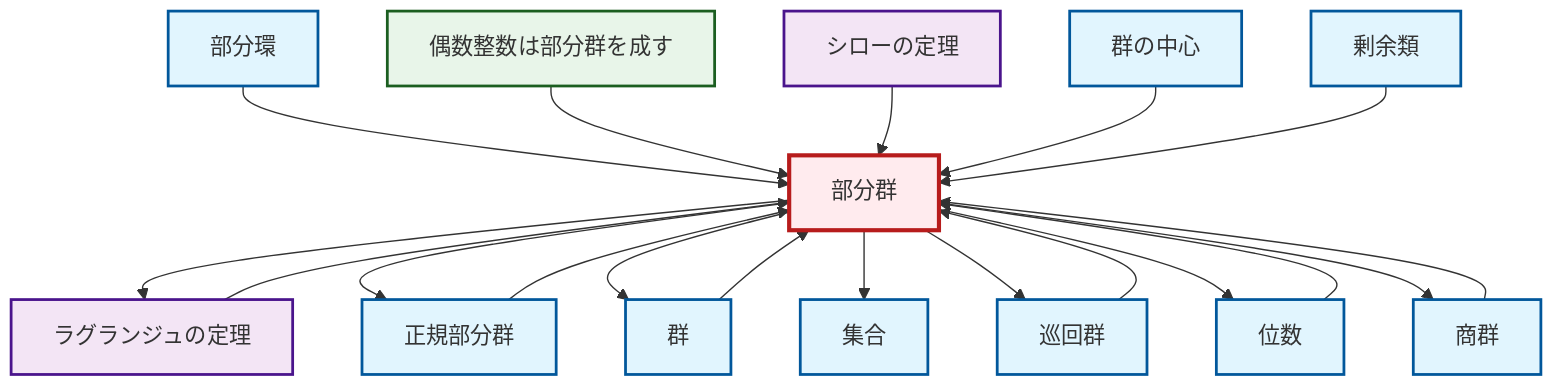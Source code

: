 graph TD
    classDef definition fill:#e1f5fe,stroke:#01579b,stroke-width:2px
    classDef theorem fill:#f3e5f5,stroke:#4a148c,stroke-width:2px
    classDef axiom fill:#fff3e0,stroke:#e65100,stroke-width:2px
    classDef example fill:#e8f5e9,stroke:#1b5e20,stroke-width:2px
    classDef current fill:#ffebee,stroke:#b71c1c,stroke-width:3px
    def-set["集合"]:::definition
    def-subring["部分環"]:::definition
    def-order["位数"]:::definition
    thm-sylow["シローの定理"]:::theorem
    def-quotient-group["商群"]:::definition
    ex-even-integers-subgroup["偶数整数は部分群を成す"]:::example
    def-coset["剰余類"]:::definition
    def-subgroup["部分群"]:::definition
    def-group["群"]:::definition
    thm-lagrange["ラグランジュの定理"]:::theorem
    def-center-of-group["群の中心"]:::definition
    def-cyclic-group["巡回群"]:::definition
    def-normal-subgroup["正規部分群"]:::definition
    def-cyclic-group --> def-subgroup
    def-group --> def-subgroup
    def-quotient-group --> def-subgroup
    def-subring --> def-subgroup
    def-subgroup --> thm-lagrange
    def-order --> def-subgroup
    thm-lagrange --> def-subgroup
    def-normal-subgroup --> def-subgroup
    ex-even-integers-subgroup --> def-subgroup
    def-subgroup --> def-normal-subgroup
    def-subgroup --> def-group
    def-subgroup --> def-set
    thm-sylow --> def-subgroup
    def-subgroup --> def-cyclic-group
    def-subgroup --> def-order
    def-center-of-group --> def-subgroup
    def-subgroup --> def-quotient-group
    def-coset --> def-subgroup
    class def-subgroup current